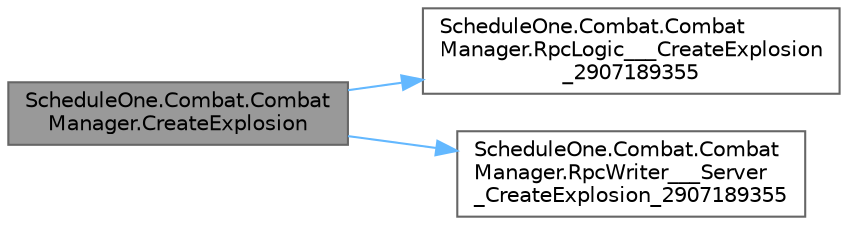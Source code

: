 digraph "ScheduleOne.Combat.CombatManager.CreateExplosion"
{
 // LATEX_PDF_SIZE
  bgcolor="transparent";
  edge [fontname=Helvetica,fontsize=10,labelfontname=Helvetica,labelfontsize=10];
  node [fontname=Helvetica,fontsize=10,shape=box,height=0.2,width=0.4];
  rankdir="LR";
  Node1 [id="Node000001",label="ScheduleOne.Combat.Combat\lManager.CreateExplosion",height=0.2,width=0.4,color="gray40", fillcolor="grey60", style="filled", fontcolor="black",tooltip=" "];
  Node1 -> Node2 [id="edge1_Node000001_Node000002",color="steelblue1",style="solid",tooltip=" "];
  Node2 [id="Node000002",label="ScheduleOne.Combat.Combat\lManager.RpcLogic___CreateExplosion\l_2907189355",height=0.2,width=0.4,color="grey40", fillcolor="white", style="filled",URL="$class_schedule_one_1_1_combat_1_1_combat_manager.html#aa8b0426f56273912e25f5959577b15bc",tooltip=" "];
  Node1 -> Node3 [id="edge2_Node000001_Node000003",color="steelblue1",style="solid",tooltip=" "];
  Node3 [id="Node000003",label="ScheduleOne.Combat.Combat\lManager.RpcWriter___Server\l_CreateExplosion_2907189355",height=0.2,width=0.4,color="grey40", fillcolor="white", style="filled",URL="$class_schedule_one_1_1_combat_1_1_combat_manager.html#aa86e76e40ce63b774d7b7b924c480cab",tooltip=" "];
}
